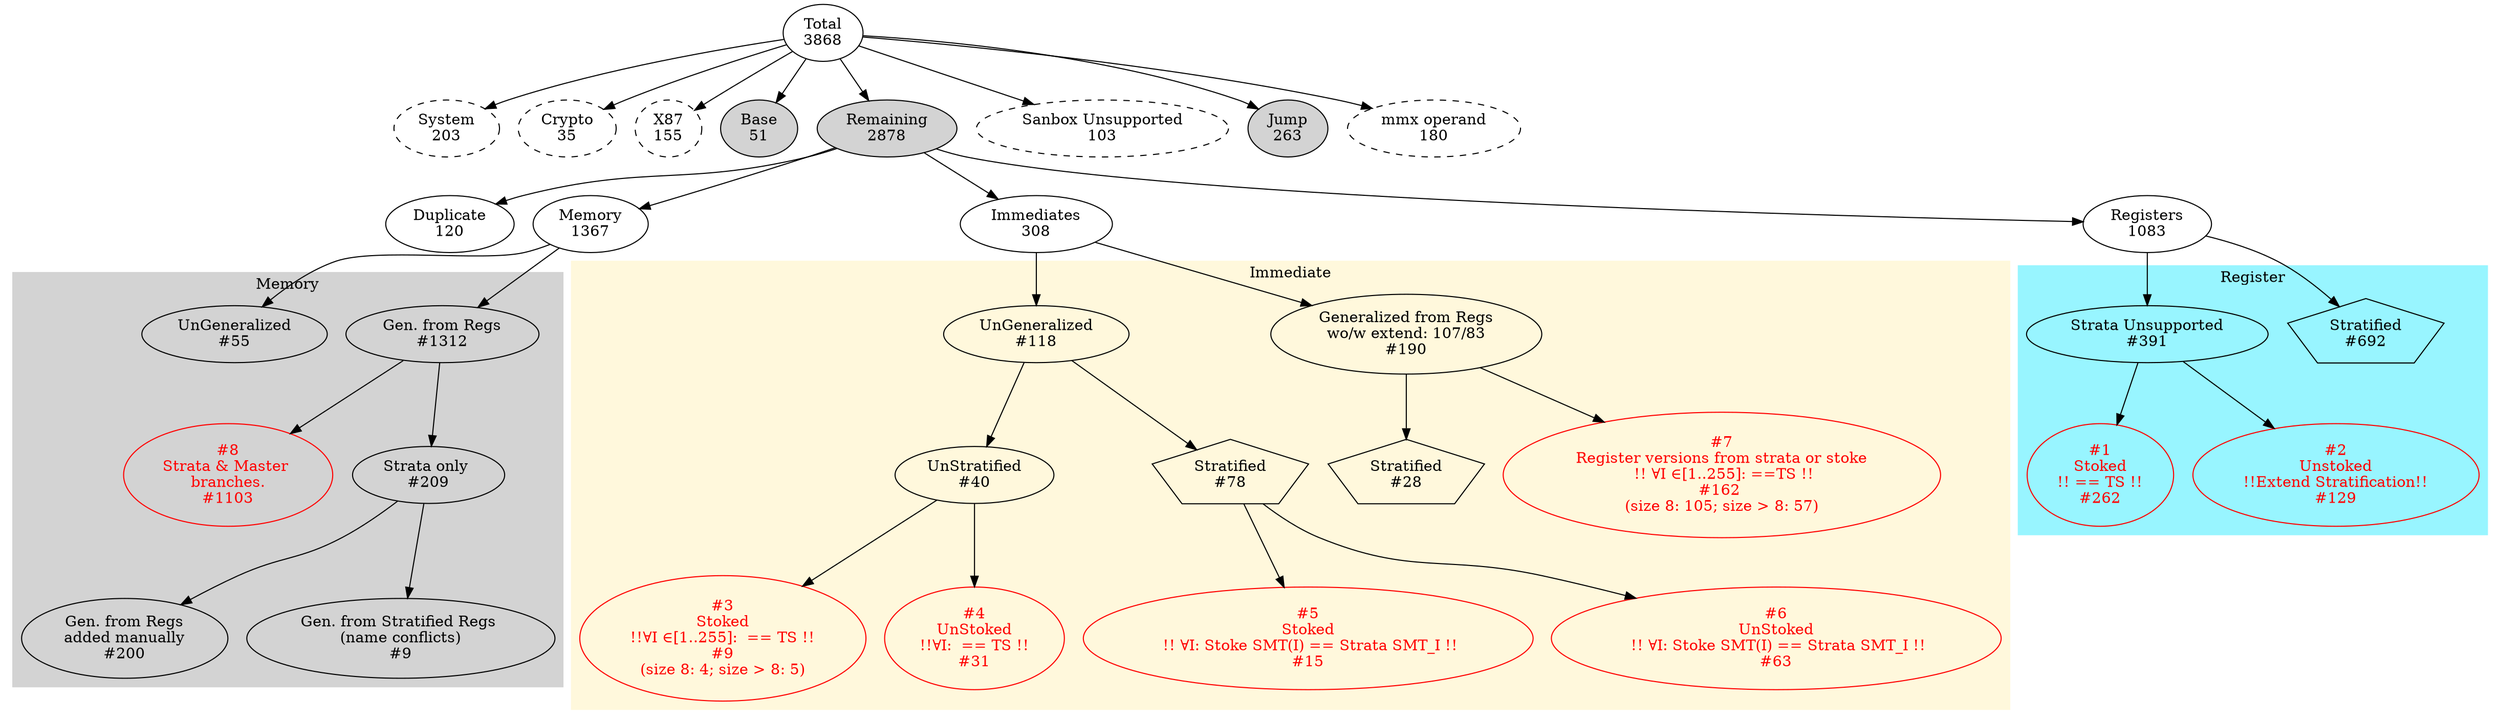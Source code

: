// dot -Tps imm_stats.dot -o imm_stats.ps
digraph instr_supprt {
    
      
  T [label="Total\n3868"]
    SYS         [style=dashed; label="System\n203"] 
    CRYPTO      [style=dashed; label="Crypto\n35"] 
    X87         [style=dashed; label="X87\n155"] 
    BASE        [style=filled; label="Base\n51"] 
    REM         [style=filled; label="Remaining\n2878"]
    US          [style=dashed; label="Sanbox Unsupported\n103"] 
    JMP         [style=filled; label="Jump\n263"] 
    MMX         [style=dashed; label="mmx operand\n180"] 
  
  T -> SYS  
  T -> CRYPTO  
  T -> X87  
  T -> US  
  T -> BASE  
  T -> REM
  T -> JMP  
  T -> MMX  

  {rank = same; T; }
  {rank = same; SYS; CRYPTO; X87; US; JMP; MMX;  }
  {rank = same; REM, BASE}

  /***************************************************/
  // Remaining

  DUP      [label="Duplicate\n120"] 
  MEM      [label="Memory\n1367"] 
  IMMS [label="Immediates\n308"]
  REGS [label="Registers\n1083"]

  REM -> DUP
  REM -> MEM
  REM -> IMMS
  REM -> REGS
  {rank = same; DUP; MEM; IMMS; REGS;}

  /***************************************************/
  // Registers
  subgraph cluster_0 {
    label =  "Register"
    style=filled;
    color = cadetblue1;

    REGS_STRATA [sides=5; shape=polygon; label="Stratified\n#692"] 
    REGS_UNSTRATA [label="Strata Unsupported\n#391"] 
    REGS_UNSTRATA_STOKED [fontcolor=red; color=red; label="#1\nStoked\n!! == TS !!\n#262"] 
    REGS_UGUSUS [fontcolor=red; color=red; label="#2\nUnstoked\n!!Extend Stratification!!\n#129"]

    REGS -> REGS_STRATA
    REGS -> REGS_UNSTRATA
    REGS_UNSTRATA -> REGS_UNSTRATA_STOKED
    REGS_UNSTRATA -> REGS_UGUSUS

    {rank = same; REGS_STRATA; REGS_UNSTRATA; }
    {rank = same; REGS_UNSTRATA_STOKED; REGS_UGUSUS; }
  }
  /***************************************************/

  /***************************************************/
  // Memory
  subgraph cluster_1 {
    label =  "Memory"
    style=filled;
    color = lightgrey;

    MEM_G [label="Gen. from Regs\n#1312"]
    MEM_G_STRATA_STOKE [fontcolor=red; color=red;label="#8\nStrata & Master \nbranches.\n#1103"]
    MEM_G_STRATA_ONLY [label="Strata only \n#209"]
    MEM_G_STRATA_MANUAL_ADDITION [label=" Gen. from Regs \nadded manually\n#200"]
    MEM_G_STRATA_MANUAL_NAME_CONFLICT [label="Gen. from Stratified Regs \n(name conflicts)\n#9"]

    MEM_UG [label="UnGeneralized\n#55"]

    MEM -> MEM_G
    MEM_G -> MEM_G_STRATA_STOKE
    MEM_G -> MEM_G_STRATA_ONLY
    MEM_G_STRATA_ONLY -> MEM_G_STRATA_MANUAL_ADDITION
    MEM_G_STRATA_ONLY -> MEM_G_STRATA_MANUAL_NAME_CONFLICT
    MEM -> MEM_UG

    {rank = same; MEM_UG; MEM_G; }
  }
  /***************************************************/

 /***************************************************/
 // Immediates
  subgraph cluster_2 {
    label =  "Immediate";
    style=filled;
    color = cornsilk;

    G [label="Generalized from Regs\nwo/w extend: 107/83\n#190"] 
    S1 [sides=5; shape=polygon; label="Stratified\n#28"] 
    //S [label="Strata\n106"] 
    UG [label="UnGeneralized\n#118"] 
    UGUS [label="UnStratified\n#40"]
    S2 [sides=5; shape=polygon; label="Stratified\n#78"] 
    UGUSS [fontcolor=red; color=red; label="#3\nStoked\n!!&#8704;I &isin;[1..255]:  == TS !!\n#9\n(size 8: 4; size > 8: 5)"]
    UGUSUS [fontcolor=red; color=red; label="#4\nUnStoked\n!!&#8704;I:  == TS !!\n#31"]
    S2_STOKED [fontcolor=red; color=red; label="#5\nStoked\n !! &#8704;I: Stoke SMT(I) == Strata SMT_I !!\n#15"]
    S2_UNSTOKED [fontcolor=red; color=red; label="#6\nUnStoked\n !! &#8704;I: Stoke SMT(I) == Strata SMT_I !!\n#63"]
    GUS [fontcolor=red; color=red; label="#7\nRegister versions from strata or stoke\n !! &#8704;I &isin;[1..255]: ==TS !!\n#162 \n(size 8: 105; size > 8: 57)"]

    IMMS -> G
    IMMS -> UG

    //G -> S1 -> S
    //UG -> S2 -> S
    G -> S1
    UG -> S2
    G -> GUS
    UG -> UGUS -> UGUSS
    UGUS -> UGUSUS
    S2 -> S2_STOKED
    S2 -> S2_UNSTOKED

    {rank = same; IMMS; }
    {rank = same; G; UG; }
    {rank = same; S1; S2; UGUS }
    {rank = same; UGUSUS  }
    {rank = same; S2_STOKED;S2_UNSTOKED   }
  }
 /***************************************************/

 }
